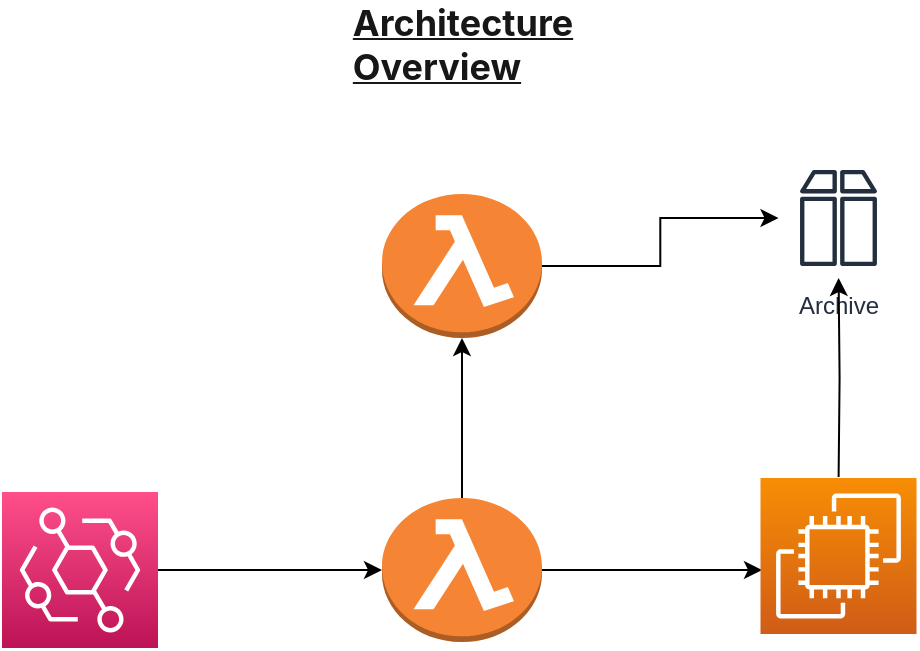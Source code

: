 <mxfile version="24.7.17">
  <diagram name="Page-1" id="1y2rNK9sCqG8y1moXM-m">
    <mxGraphModel dx="1674" dy="746" grid="1" gridSize="10" guides="1" tooltips="1" connect="1" arrows="1" fold="1" page="1" pageScale="1" pageWidth="850" pageHeight="1100" math="0" shadow="0">
      <root>
        <mxCell id="0" />
        <mxCell id="1" parent="0" />
        <mxCell id="Tw6Ts5BB-uwgtk3LVaJr-7" value="" style="edgeStyle=orthogonalEdgeStyle;rounded=0;orthogonalLoop=1;jettySize=auto;html=1;" parent="1" source="Tw6Ts5BB-uwgtk3LVaJr-1" target="Tw6Ts5BB-uwgtk3LVaJr-2" edge="1">
          <mxGeometry relative="1" as="geometry" />
        </mxCell>
        <mxCell id="Tw6Ts5BB-uwgtk3LVaJr-1" value="" style="sketch=0;points=[[0,0,0],[0.25,0,0],[0.5,0,0],[0.75,0,0],[1,0,0],[0,1,0],[0.25,1,0],[0.5,1,0],[0.75,1,0],[1,1,0],[0,0.25,0],[0,0.5,0],[0,0.75,0],[1,0.25,0],[1,0.5,0],[1,0.75,0]];outlineConnect=0;fontColor=#232F3E;gradientColor=#FF4F8B;gradientDirection=north;fillColor=#BC1356;strokeColor=#ffffff;dashed=0;verticalLabelPosition=bottom;verticalAlign=top;align=center;html=1;fontSize=12;fontStyle=0;aspect=fixed;shape=mxgraph.aws4.resourceIcon;resIcon=mxgraph.aws4.eventbridge;" parent="1" vertex="1">
          <mxGeometry x="30" y="277" width="78" height="78" as="geometry" />
        </mxCell>
        <mxCell id="Tw6Ts5BB-uwgtk3LVaJr-11" value="" style="edgeStyle=orthogonalEdgeStyle;rounded=0;orthogonalLoop=1;jettySize=auto;html=1;" parent="1" source="Tw6Ts5BB-uwgtk3LVaJr-2" edge="1">
          <mxGeometry relative="1" as="geometry">
            <mxPoint x="410" y="316" as="targetPoint" />
          </mxGeometry>
        </mxCell>
        <mxCell id="Tw6Ts5BB-uwgtk3LVaJr-17" value="" style="edgeStyle=orthogonalEdgeStyle;rounded=0;orthogonalLoop=1;jettySize=auto;html=1;" parent="1" source="Tw6Ts5BB-uwgtk3LVaJr-2" target="Tw6Ts5BB-uwgtk3LVaJr-16" edge="1">
          <mxGeometry relative="1" as="geometry" />
        </mxCell>
        <mxCell id="Tw6Ts5BB-uwgtk3LVaJr-2" value="" style="outlineConnect=0;dashed=0;verticalLabelPosition=bottom;verticalAlign=top;align=center;html=1;shape=mxgraph.aws3.lambda_function;fillColor=#F58534;gradientColor=none;" parent="1" vertex="1">
          <mxGeometry x="220" y="280" width="80" height="72" as="geometry" />
        </mxCell>
        <mxCell id="Tw6Ts5BB-uwgtk3LVaJr-3" value="Archive" style="sketch=0;outlineConnect=0;fontColor=#232F3E;gradientColor=none;strokeColor=#232F3E;fillColor=#ffffff;dashed=0;verticalLabelPosition=bottom;verticalAlign=top;align=center;html=1;fontSize=12;fontStyle=0;aspect=fixed;shape=mxgraph.aws4.resourceIcon;resIcon=mxgraph.aws4.archive;" parent="1" vertex="1">
          <mxGeometry x="418.25" y="110" width="60" height="60" as="geometry" />
        </mxCell>
        <mxCell id="Tw6Ts5BB-uwgtk3LVaJr-12" value="" style="edgeStyle=orthogonalEdgeStyle;rounded=0;orthogonalLoop=1;jettySize=auto;html=1;" parent="1" target="Tw6Ts5BB-uwgtk3LVaJr-3" edge="1">
          <mxGeometry relative="1" as="geometry">
            <mxPoint x="448.3" y="269.5" as="sourcePoint" />
          </mxGeometry>
        </mxCell>
        <mxCell id="Tw6Ts5BB-uwgtk3LVaJr-13" value="" style="sketch=0;points=[[0,0,0],[0.25,0,0],[0.5,0,0],[0.75,0,0],[1,0,0],[0,1,0],[0.25,1,0],[0.5,1,0],[0.75,1,0],[1,1,0],[0,0.25,0],[0,0.5,0],[0,0.75,0],[1,0.25,0],[1,0.5,0],[1,0.75,0]];outlineConnect=0;fontColor=#232F3E;gradientColor=#F78E04;gradientDirection=north;fillColor=#D05C17;strokeColor=#ffffff;dashed=0;verticalLabelPosition=bottom;verticalAlign=top;align=center;html=1;fontSize=12;fontStyle=0;aspect=fixed;shape=mxgraph.aws4.resourceIcon;resIcon=mxgraph.aws4.ec2;" parent="1" vertex="1">
          <mxGeometry x="409.25" y="270" width="78" height="78" as="geometry" />
        </mxCell>
        <mxCell id="Tw6Ts5BB-uwgtk3LVaJr-20" value="" style="edgeStyle=orthogonalEdgeStyle;rounded=0;orthogonalLoop=1;jettySize=auto;html=1;" parent="1" source="Tw6Ts5BB-uwgtk3LVaJr-16" target="Tw6Ts5BB-uwgtk3LVaJr-3" edge="1">
          <mxGeometry relative="1" as="geometry" />
        </mxCell>
        <mxCell id="Tw6Ts5BB-uwgtk3LVaJr-16" value="" style="outlineConnect=0;dashed=0;verticalLabelPosition=bottom;verticalAlign=top;align=center;html=1;shape=mxgraph.aws3.lambda_function;fillColor=#F58534;gradientColor=none;" parent="1" vertex="1">
          <mxGeometry x="220" y="128" width="80" height="72" as="geometry" />
        </mxCell>
        <mxCell id="r1DsGq7am8J413tT90HT-1" value="&lt;h2 style=&quot;box-sizing: border-box; margin: calc(var(--content-rhythm) / 2) 0; font-family: -apple-system, BlinkMacSystemFont, &amp;quot;Segoe UI&amp;quot;, Roboto, Helvetica, Arial, sans-serif, &amp;quot;Apple Color Emoji&amp;quot;, &amp;quot;Segoe UI Emoji&amp;quot;, &amp;quot;Segoe UI Symbol&amp;quot;; padding: 0px; line-height: var(--lh-tight); color: rgb(23, 23, 23); text-align: start; text-wrap: wrap; background-color: rgb(255, 255, 255);&quot;&gt;&lt;u style=&quot;&quot;&gt;Architecture Overview&lt;/u&gt;&lt;/h2&gt;" style="text;html=1;align=center;verticalAlign=middle;resizable=0;points=[];autosize=1;strokeColor=none;fillColor=none;" vertex="1" parent="1">
          <mxGeometry x="155" y="33" width="210" height="40" as="geometry" />
        </mxCell>
      </root>
    </mxGraphModel>
  </diagram>
</mxfile>
